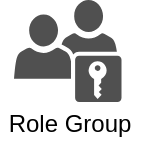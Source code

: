 <mxfile version="14.6.13" type="device"><diagram id="I20qPOnqKtKuXWobn3Ku" name="Seite-1"><mxGraphModel dx="1086" dy="966" grid="1" gridSize="10" guides="1" tooltips="1" connect="1" arrows="1" fold="1" page="1" pageScale="1" pageWidth="827" pageHeight="1169" math="0" shadow="0"><root><mxCell id="0"/><mxCell id="1" parent="0"/><mxCell id="zx7PLSyls4xXs9smT8eK-1" value="" style="group" vertex="1" connectable="0" parent="1"><mxGeometry x="40" y="40" width="70" height="72" as="geometry"/></mxCell><mxCell id="zx7PLSyls4xXs9smT8eK-2" value="" style="pointerEvents=1;shadow=0;dashed=0;html=1;strokeColor=none;fillColor=#505050;labelPosition=center;verticalLabelPosition=bottom;verticalAlign=top;outlineConnect=0;align=center;shape=mxgraph.office.users.role_group;aspect=fixed;" vertex="1" parent="zx7PLSyls4xXs9smT8eK-1"><mxGeometry x="7" width="53.75" height="51" as="geometry"/></mxCell><mxCell id="zx7PLSyls4xXs9smT8eK-3" value="Role Group" style="text;html=1;strokeColor=none;fillColor=none;align=center;verticalAlign=middle;whiteSpace=wrap;rounded=0;" vertex="1" parent="zx7PLSyls4xXs9smT8eK-1"><mxGeometry y="52" width="70" height="20" as="geometry"/></mxCell></root></mxGraphModel></diagram></mxfile>